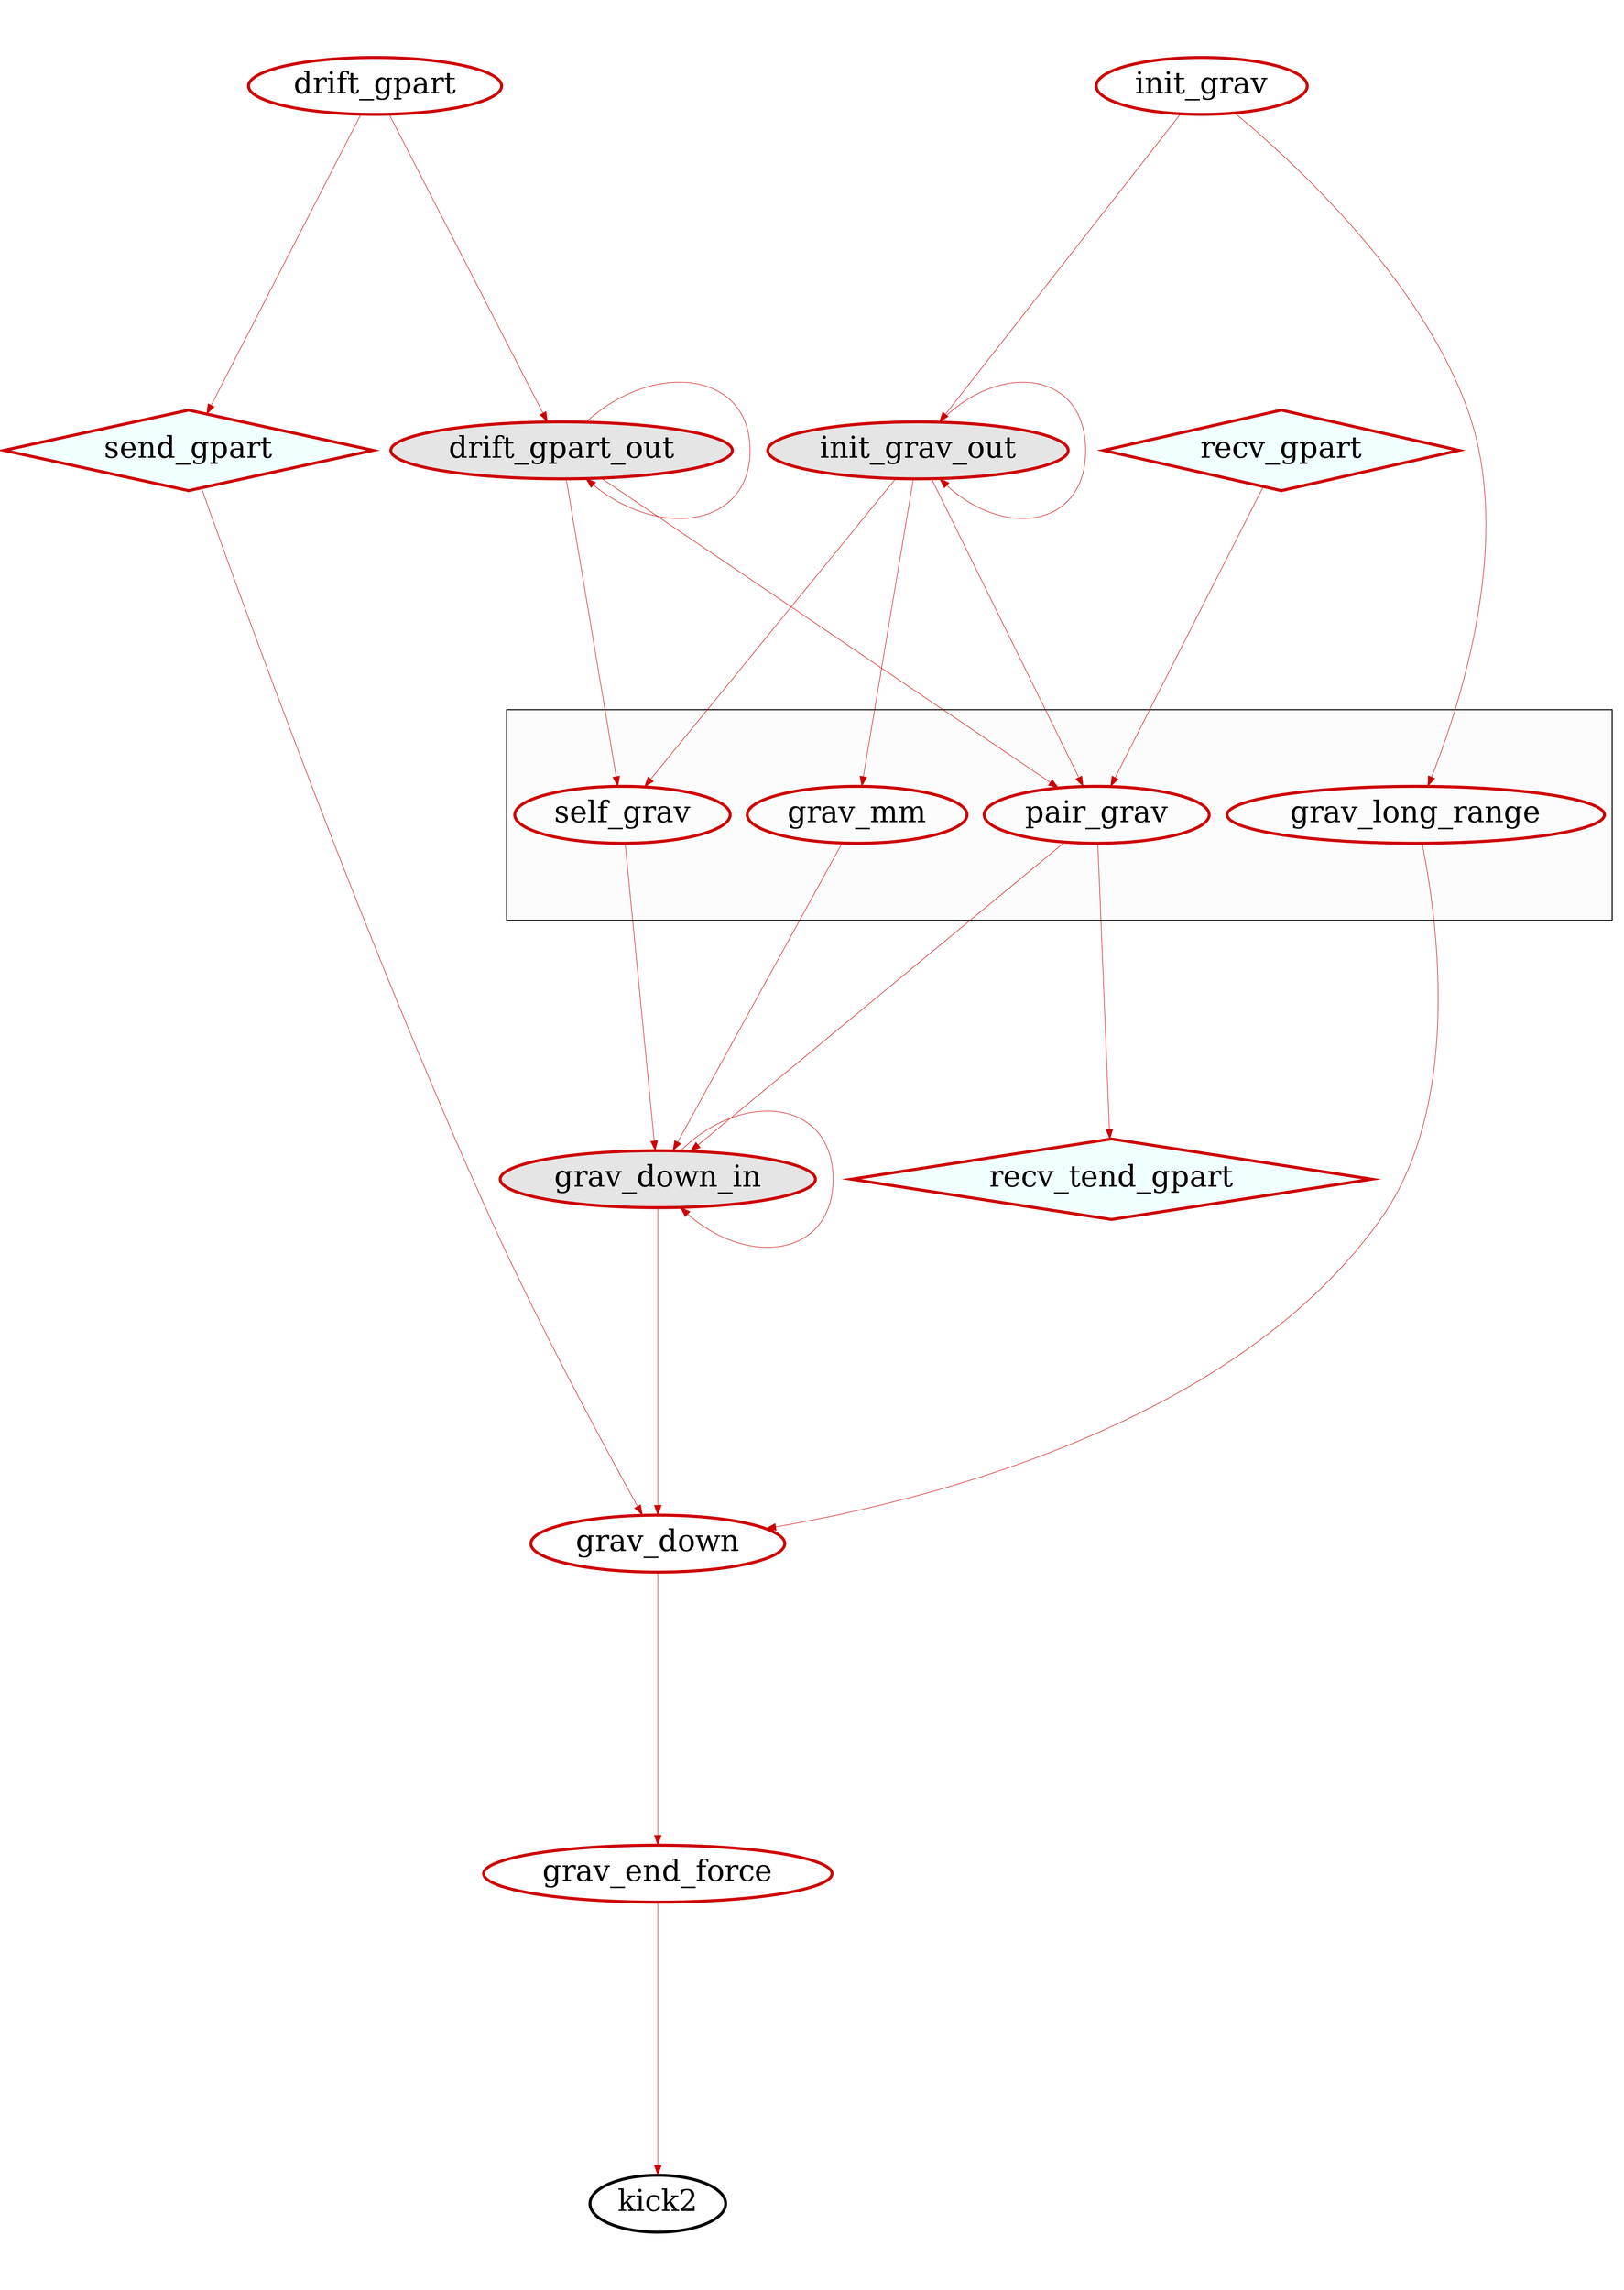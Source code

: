 digraph task_dep {
	 # Header
	 compound=true;
	 ratio=1.41;
	 node[nodesep=0.15, fontsize=30, penwidth=3.];
	 edge[fontsize=0, penwidth=0.5];
	 ranksep=0.8;

	 # Special tasks
	 self_grav[color=red3];
	 pair_grav[color=red3];
	 init_grav[color=red3];
	 init_grav_out[style=filled,fillcolor=grey90,color=red3];
	 drift_gpart[color=red3];
	 drift_gpart_out[style=filled,fillcolor=grey90,color=red3];
	 kick2[color=black];
	 send_gpart[shape=diamond,style=filled,fillcolor=azure,color=red3];
	 recv_gpart[shape=diamond,style=filled,fillcolor=azure,color=red3];
	 grav_long_range[color=red3];
	 grav_mm[color=red3];
	 grav_down_in[style=filled,fillcolor=grey90,color=red3];
	 grav_down[color=red3];
	 grav_end_force[color=red3];
	 recv_tend_gpart[shape=diamond,style=filled,fillcolor=azure,color=red3];

	 subgraph clusterGravity {
		 label="";
		 bgcolor="grey99";
		 grav_long_range;
		 grav_mm;
		 pair_grav;
		 self_grav;
	 };


	 # Dependencies
	 self_grav->grav_down_in[fontcolor=red3,color=red3]
	 pair_grav->grav_down_in[fontcolor=red3,color=red3]
	 pair_grav->recv_tend_gpart[fontcolor=red3,color=red3]
	 init_grav->grav_long_range[fontcolor=red3,color=red3]
	 init_grav->init_grav_out[fontcolor=red3,color=red3]
	 init_grav_out->self_grav[fontcolor=red3,color=red3]
	 init_grav_out->pair_grav[fontcolor=red3,color=red3]
	 init_grav_out->init_grav_out[fontcolor=red3,color=red3]
	 init_grav_out->grav_mm[fontcolor=red3,color=red3]
	 drift_gpart->drift_gpart_out[fontcolor=red3,color=red3]
	 drift_gpart->send_gpart[fontcolor=red3,color=red3]
	 drift_gpart_out->self_grav[fontcolor=red3,color=red3]
	 drift_gpart_out->pair_grav[fontcolor=red3,color=red3]
	 drift_gpart_out->drift_gpart_out[fontcolor=red3,color=red3]
	 send_gpart->grav_down[fontcolor=red3,color=red3]
	 recv_gpart->pair_grav[fontcolor=red3,color=red3]
	 grav_long_range->grav_down[fontcolor=red3,color=red3]
	 grav_mm->grav_down_in[fontcolor=red3,color=red3]
	 grav_down_in->grav_down[fontcolor=red3,color=red3]
	 grav_down_in->grav_down_in[fontcolor=red3,color=red3]
	 grav_down->grav_end_force[fontcolor=red3,color=red3]
	 grav_end_force->kick2[fontcolor=red3,color=red3]
}